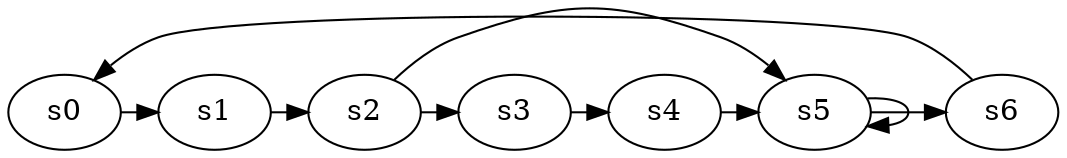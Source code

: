 digraph game_0414_cycle_7 {
    s0 [name="s0", player=1];
    s1 [name="s1", player=1];
    s2 [name="s2", player=0];
    s3 [name="s3", player=0];
    s4 [name="s4", player=0];
    s5 [name="s5", player=0];
    s6 [name="s6", player=0];

    s0 -> s1 [constraint="time % 4 == 0 || time % 4 == 1"];
    s1 -> s2 [constraint="time == 3 || time == 5 || time == 16"];
    s2 -> s3 [constraint="time % 3 == 0 && !(time % 4 == 0)"];
    s3 -> s4 [constraint="time % 5 == 3 || time % 5 == 0"];
    s4 -> s5 [constraint="time == 3 || time == 6 || time == 12 || time == 22"];
    s5 -> s6 [constraint="time == 2 || time == 3 || time == 10 || time == 12 || time == 18"];
    s6 -> s0 [constraint="time % 5 == 3"];
    s2 -> s5 [constraint="time == 10"];
    s5 -> s5 [constraint="time % 2 == 0"];
}
